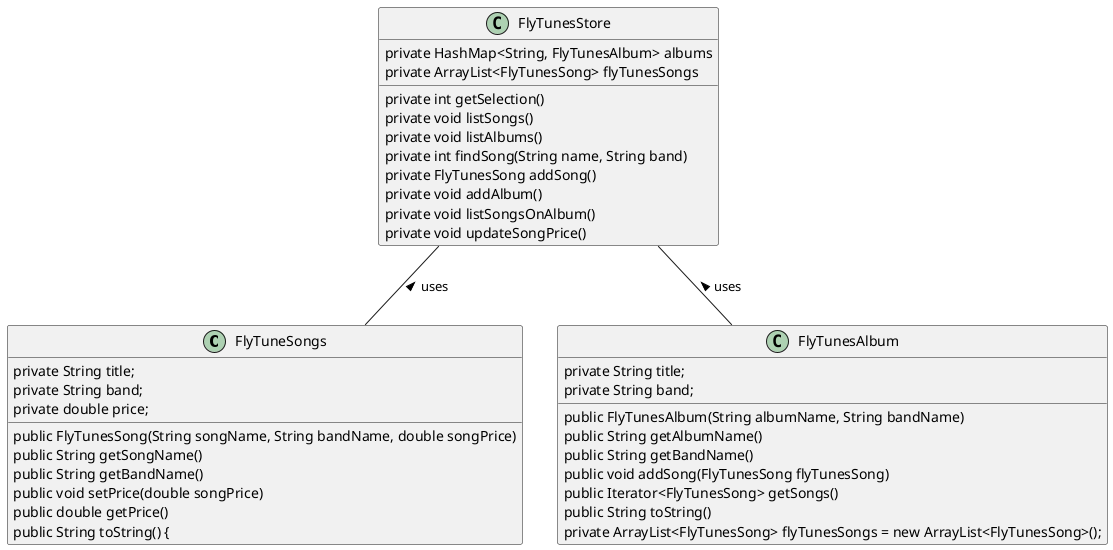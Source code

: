 @startuml
'https://plantuml.com/class-diagram

class FlyTuneSongs {
    private String title;
    private String band;
    private double price;
    public FlyTunesSong(String songName, String bandName, double songPrice)
    public String getSongName()
    public String getBandName()
    public void setPrice(double songPrice)
    public double getPrice()
    public String toString() {
}

class FlyTunesAlbum {
    public FlyTunesAlbum(String albumName, String bandName)
    public String getAlbumName()
    public String getBandName()
    public void addSong(FlyTunesSong flyTunesSong)
    public Iterator<FlyTunesSong> getSongs()
    public String toString()
    private String title;
    private String band;
    private ArrayList<FlyTunesSong> flyTunesSongs = new ArrayList<FlyTunesSong>();
}

class FlyTunesStore {
     private HashMap<String, FlyTunesAlbum> albums
    private ArrayList<FlyTunesSong> flyTunesSongs
    private int getSelection()
    private void listSongs()
    private void listAlbums()
    private int findSong(String name, String band)
    private FlyTunesSong addSong()
    private void addAlbum()
    private void listSongsOnAlbum()
    private void updateSongPrice()

}

FlyTunesStore--FlyTuneSongs: < uses
FlyTunesStore--FlyTunesAlbum: < uses

@enduml